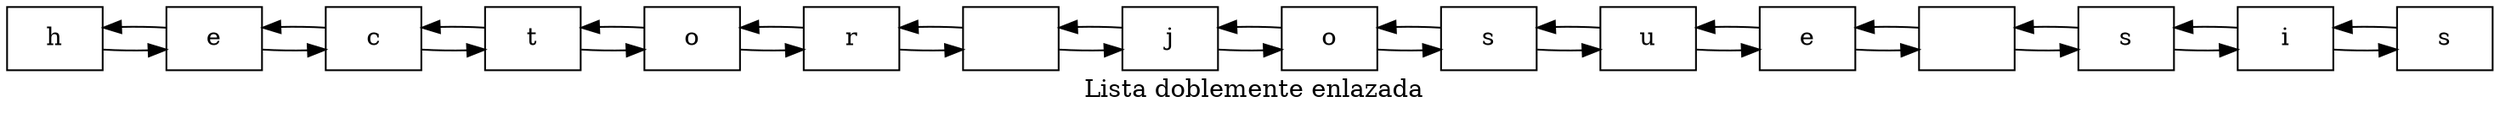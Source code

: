 digraph ListaDobleEnlazada {
rankdir=LR;
Nodo0[shape=box,label="h"];
Nodo1[shape=box,label="e"];
Nodo2[shape=box,label="c"];
Nodo3[shape=box,label="t"];
Nodo4[shape=box,label="o"];
Nodo5[shape=box,label="r"];
Nodo6[shape=box,label=" "];
Nodo7[shape=box,label="j"];
Nodo8[shape=box,label="o"];
Nodo9[shape=box,label="s"];
Nodo10[shape=box,label="u"];
Nodo11[shape=box,label="e"];
Nodo12[shape=box,label=" "];
Nodo13[shape=box,label="s"];
Nodo14[shape=box,label="i"];
Nodo15[shape=box,label="s"];
Nodo0->Nodo1;
Nodo1->Nodo0;
Nodo1->Nodo2;
Nodo2->Nodo1;
Nodo2->Nodo3;
Nodo3->Nodo2;
Nodo3->Nodo4;
Nodo4->Nodo3;
Nodo4->Nodo5;
Nodo5->Nodo4;
Nodo5->Nodo6;
Nodo6->Nodo5;
Nodo6->Nodo7;
Nodo7->Nodo6;
Nodo7->Nodo8;
Nodo8->Nodo7;
Nodo8->Nodo9;
Nodo9->Nodo8;
Nodo9->Nodo10;
Nodo10->Nodo9;
Nodo10->Nodo11;
Nodo11->Nodo10;
Nodo11->Nodo12;
Nodo12->Nodo11;
Nodo12->Nodo13;
Nodo13->Nodo12;
Nodo13->Nodo14;
Nodo14->Nodo13;
Nodo14->Nodo15;
Nodo15->Nodo14;
label = " Lista doblemente enlazada" 
}


